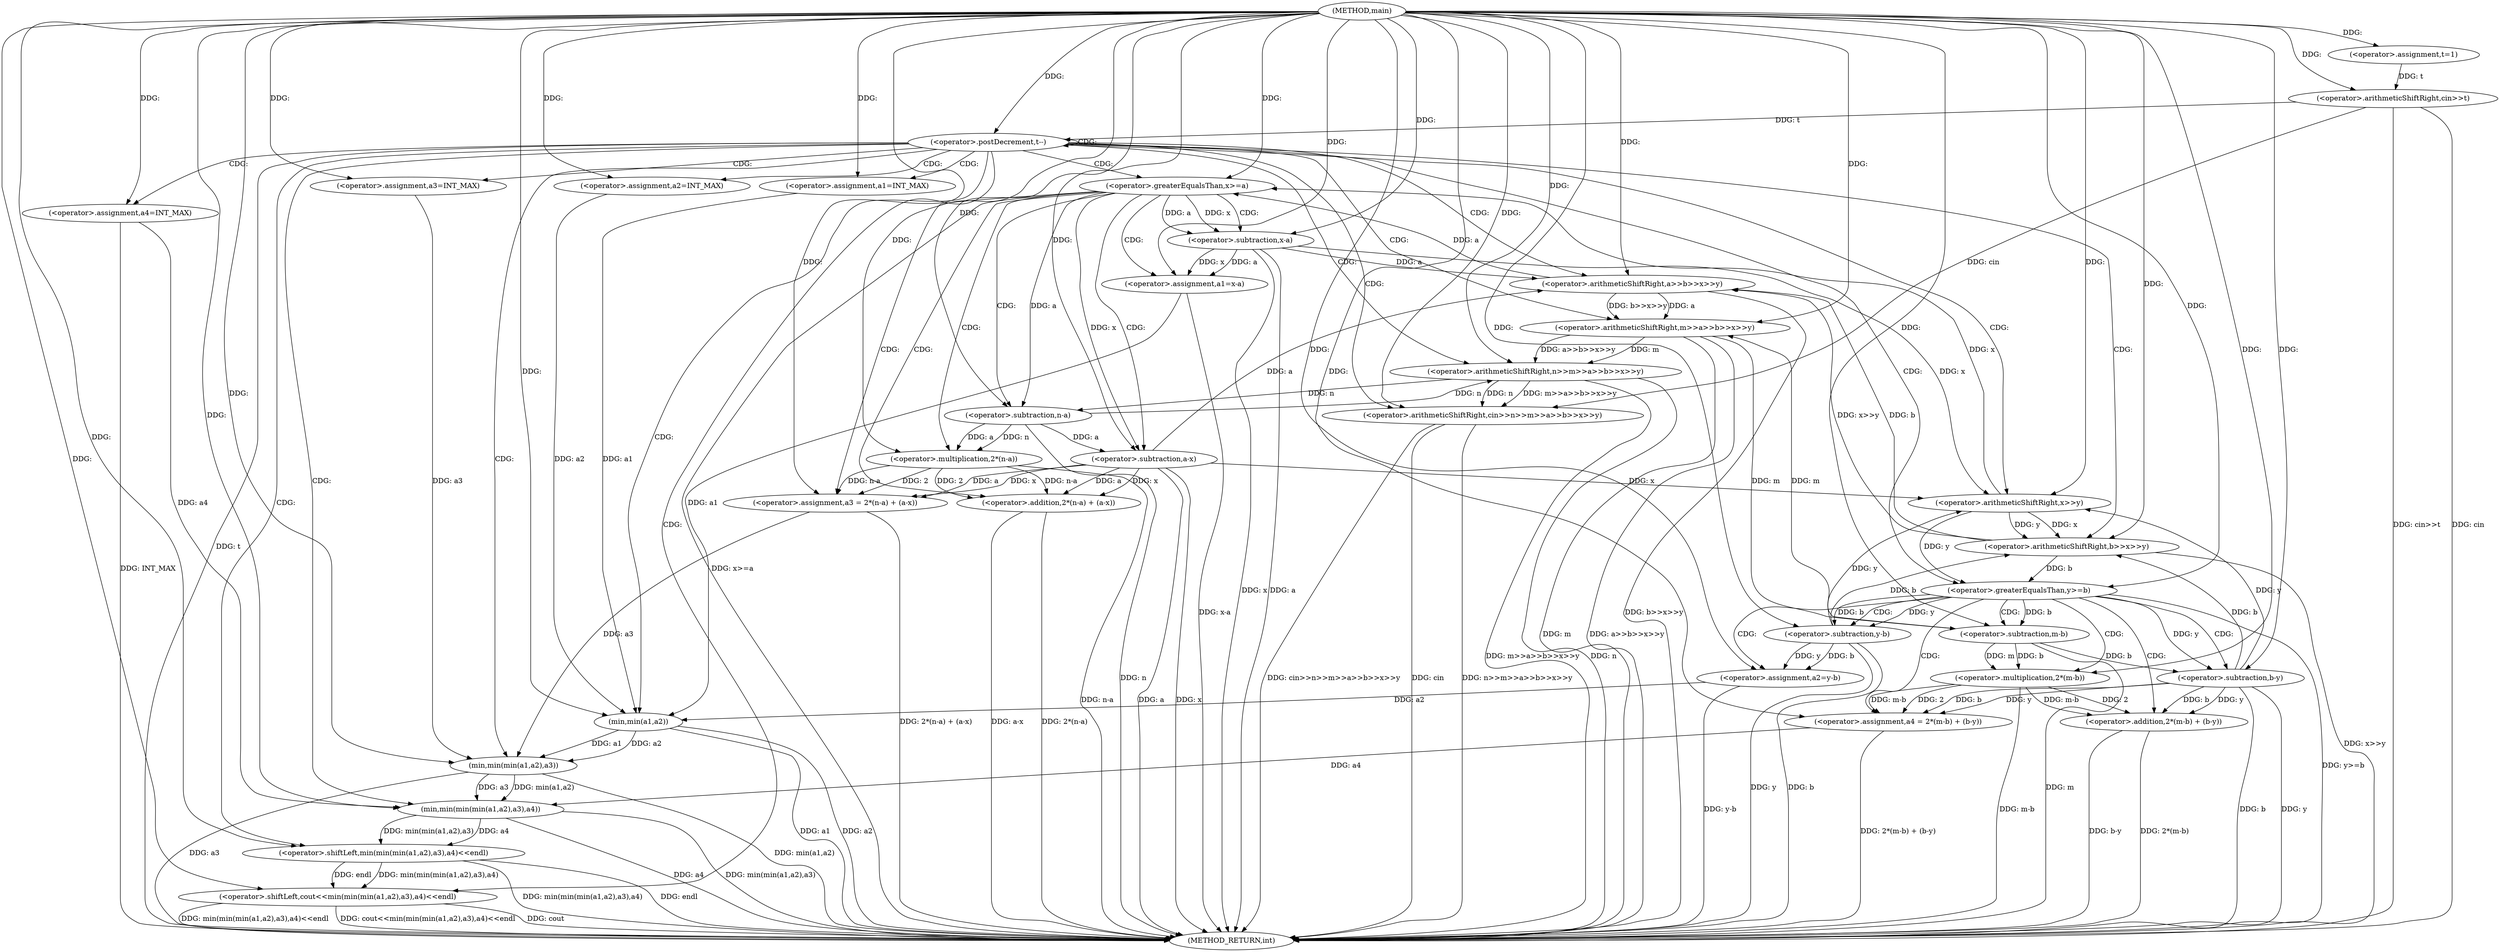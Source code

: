 digraph "main" {  
"1000109" [label = "(METHOD,main)" ]
"1000214" [label = "(METHOD_RETURN,int)" ]
"1000112" [label = "(<operator>.assignment,t=1)" ]
"1000115" [label = "(<operator>.arithmeticShiftRight,cin>>t)" ]
"1000119" [label = "(<operator>.postDecrement,t--)" ]
"1000128" [label = "(<operator>.arithmeticShiftRight,cin>>n>>m>>a>>b>>x>>y)" ]
"1000142" [label = "(<operator>.assignment,a1=INT_MAX)" ]
"1000146" [label = "(<operator>.assignment,a2=INT_MAX)" ]
"1000150" [label = "(<operator>.assignment,a3=INT_MAX)" ]
"1000154" [label = "(<operator>.assignment,a4=INT_MAX)" ]
"1000203" [label = "(<operator>.shiftLeft,cout<<min(min(min(a1,a2),a3),a4)<<endl)" ]
"1000158" [label = "(<operator>.greaterEqualsThan,x>=a)" ]
"1000181" [label = "(<operator>.greaterEqualsThan,y>=b)" ]
"1000130" [label = "(<operator>.arithmeticShiftRight,n>>m>>a>>b>>x>>y)" ]
"1000162" [label = "(<operator>.assignment,a1=x-a)" ]
"1000185" [label = "(<operator>.assignment,a2=y-b)" ]
"1000205" [label = "(<operator>.shiftLeft,min(min(min(a1,a2),a3),a4)<<endl)" ]
"1000132" [label = "(<operator>.arithmeticShiftRight,m>>a>>b>>x>>y)" ]
"1000169" [label = "(<operator>.assignment,a3 = 2*(n-a) + (a-x))" ]
"1000192" [label = "(<operator>.assignment,a4 = 2*(m-b) + (b-y))" ]
"1000206" [label = "(min,min(min(min(a1,a2),a3),a4))" ]
"1000134" [label = "(<operator>.arithmeticShiftRight,a>>b>>x>>y)" ]
"1000164" [label = "(<operator>.subtraction,x-a)" ]
"1000187" [label = "(<operator>.subtraction,y-b)" ]
"1000207" [label = "(min,min(min(a1,a2),a3))" ]
"1000136" [label = "(<operator>.arithmeticShiftRight,b>>x>>y)" ]
"1000171" [label = "(<operator>.addition,2*(n-a) + (a-x))" ]
"1000194" [label = "(<operator>.addition,2*(m-b) + (b-y))" ]
"1000208" [label = "(min,min(a1,a2))" ]
"1000138" [label = "(<operator>.arithmeticShiftRight,x>>y)" ]
"1000172" [label = "(<operator>.multiplication,2*(n-a))" ]
"1000177" [label = "(<operator>.subtraction,a-x)" ]
"1000195" [label = "(<operator>.multiplication,2*(m-b))" ]
"1000200" [label = "(<operator>.subtraction,b-y)" ]
"1000174" [label = "(<operator>.subtraction,n-a)" ]
"1000197" [label = "(<operator>.subtraction,m-b)" ]
  "1000115" -> "1000214"  [ label = "DDG: cin"] 
  "1000115" -> "1000214"  [ label = "DDG: cin>>t"] 
  "1000119" -> "1000214"  [ label = "DDG: t"] 
  "1000128" -> "1000214"  [ label = "DDG: cin"] 
  "1000130" -> "1000214"  [ label = "DDG: n"] 
  "1000132" -> "1000214"  [ label = "DDG: m"] 
  "1000136" -> "1000214"  [ label = "DDG: x>>y"] 
  "1000134" -> "1000214"  [ label = "DDG: b>>x>>y"] 
  "1000132" -> "1000214"  [ label = "DDG: a>>b>>x>>y"] 
  "1000130" -> "1000214"  [ label = "DDG: m>>a>>b>>x>>y"] 
  "1000128" -> "1000214"  [ label = "DDG: n>>m>>a>>b>>x>>y"] 
  "1000128" -> "1000214"  [ label = "DDG: cin>>n>>m>>a>>b>>x>>y"] 
  "1000154" -> "1000214"  [ label = "DDG: INT_MAX"] 
  "1000158" -> "1000214"  [ label = "DDG: x>=a"] 
  "1000174" -> "1000214"  [ label = "DDG: n"] 
  "1000172" -> "1000214"  [ label = "DDG: n-a"] 
  "1000171" -> "1000214"  [ label = "DDG: 2*(n-a)"] 
  "1000177" -> "1000214"  [ label = "DDG: a"] 
  "1000177" -> "1000214"  [ label = "DDG: x"] 
  "1000171" -> "1000214"  [ label = "DDG: a-x"] 
  "1000169" -> "1000214"  [ label = "DDG: 2*(n-a) + (a-x)"] 
  "1000164" -> "1000214"  [ label = "DDG: x"] 
  "1000164" -> "1000214"  [ label = "DDG: a"] 
  "1000162" -> "1000214"  [ label = "DDG: x-a"] 
  "1000181" -> "1000214"  [ label = "DDG: y>=b"] 
  "1000197" -> "1000214"  [ label = "DDG: m"] 
  "1000195" -> "1000214"  [ label = "DDG: m-b"] 
  "1000194" -> "1000214"  [ label = "DDG: 2*(m-b)"] 
  "1000200" -> "1000214"  [ label = "DDG: b"] 
  "1000200" -> "1000214"  [ label = "DDG: y"] 
  "1000194" -> "1000214"  [ label = "DDG: b-y"] 
  "1000192" -> "1000214"  [ label = "DDG: 2*(m-b) + (b-y)"] 
  "1000187" -> "1000214"  [ label = "DDG: y"] 
  "1000187" -> "1000214"  [ label = "DDG: b"] 
  "1000185" -> "1000214"  [ label = "DDG: y-b"] 
  "1000208" -> "1000214"  [ label = "DDG: a1"] 
  "1000208" -> "1000214"  [ label = "DDG: a2"] 
  "1000207" -> "1000214"  [ label = "DDG: min(a1,a2)"] 
  "1000207" -> "1000214"  [ label = "DDG: a3"] 
  "1000206" -> "1000214"  [ label = "DDG: min(min(a1,a2),a3)"] 
  "1000206" -> "1000214"  [ label = "DDG: a4"] 
  "1000205" -> "1000214"  [ label = "DDG: min(min(min(a1,a2),a3),a4)"] 
  "1000203" -> "1000214"  [ label = "DDG: min(min(min(a1,a2),a3),a4)<<endl"] 
  "1000203" -> "1000214"  [ label = "DDG: cout<<min(min(min(a1,a2),a3),a4)<<endl"] 
  "1000205" -> "1000214"  [ label = "DDG: endl"] 
  "1000203" -> "1000214"  [ label = "DDG: cout"] 
  "1000109" -> "1000112"  [ label = "DDG: "] 
  "1000109" -> "1000115"  [ label = "DDG: "] 
  "1000112" -> "1000115"  [ label = "DDG: t"] 
  "1000115" -> "1000119"  [ label = "DDG: t"] 
  "1000109" -> "1000119"  [ label = "DDG: "] 
  "1000109" -> "1000142"  [ label = "DDG: "] 
  "1000109" -> "1000146"  [ label = "DDG: "] 
  "1000109" -> "1000150"  [ label = "DDG: "] 
  "1000109" -> "1000154"  [ label = "DDG: "] 
  "1000115" -> "1000128"  [ label = "DDG: cin"] 
  "1000109" -> "1000128"  [ label = "DDG: "] 
  "1000130" -> "1000128"  [ label = "DDG: m>>a>>b>>x>>y"] 
  "1000130" -> "1000128"  [ label = "DDG: n"] 
  "1000109" -> "1000203"  [ label = "DDG: "] 
  "1000205" -> "1000203"  [ label = "DDG: min(min(min(a1,a2),a3),a4)"] 
  "1000205" -> "1000203"  [ label = "DDG: endl"] 
  "1000174" -> "1000130"  [ label = "DDG: n"] 
  "1000109" -> "1000130"  [ label = "DDG: "] 
  "1000132" -> "1000130"  [ label = "DDG: m"] 
  "1000132" -> "1000130"  [ label = "DDG: a>>b>>x>>y"] 
  "1000138" -> "1000158"  [ label = "DDG: x"] 
  "1000109" -> "1000158"  [ label = "DDG: "] 
  "1000134" -> "1000158"  [ label = "DDG: a"] 
  "1000164" -> "1000162"  [ label = "DDG: x"] 
  "1000164" -> "1000162"  [ label = "DDG: a"] 
  "1000138" -> "1000181"  [ label = "DDG: y"] 
  "1000109" -> "1000181"  [ label = "DDG: "] 
  "1000136" -> "1000181"  [ label = "DDG: b"] 
  "1000187" -> "1000185"  [ label = "DDG: y"] 
  "1000187" -> "1000185"  [ label = "DDG: b"] 
  "1000206" -> "1000205"  [ label = "DDG: min(min(a1,a2),a3)"] 
  "1000206" -> "1000205"  [ label = "DDG: a4"] 
  "1000109" -> "1000205"  [ label = "DDG: "] 
  "1000197" -> "1000132"  [ label = "DDG: m"] 
  "1000109" -> "1000132"  [ label = "DDG: "] 
  "1000134" -> "1000132"  [ label = "DDG: b>>x>>y"] 
  "1000134" -> "1000132"  [ label = "DDG: a"] 
  "1000109" -> "1000162"  [ label = "DDG: "] 
  "1000172" -> "1000169"  [ label = "DDG: n-a"] 
  "1000172" -> "1000169"  [ label = "DDG: 2"] 
  "1000177" -> "1000169"  [ label = "DDG: x"] 
  "1000177" -> "1000169"  [ label = "DDG: a"] 
  "1000109" -> "1000185"  [ label = "DDG: "] 
  "1000200" -> "1000192"  [ label = "DDG: b"] 
  "1000200" -> "1000192"  [ label = "DDG: y"] 
  "1000195" -> "1000192"  [ label = "DDG: m-b"] 
  "1000195" -> "1000192"  [ label = "DDG: 2"] 
  "1000207" -> "1000206"  [ label = "DDG: min(a1,a2)"] 
  "1000207" -> "1000206"  [ label = "DDG: a3"] 
  "1000154" -> "1000206"  [ label = "DDG: a4"] 
  "1000192" -> "1000206"  [ label = "DDG: a4"] 
  "1000109" -> "1000206"  [ label = "DDG: "] 
  "1000177" -> "1000134"  [ label = "DDG: a"] 
  "1000164" -> "1000134"  [ label = "DDG: a"] 
  "1000109" -> "1000134"  [ label = "DDG: "] 
  "1000136" -> "1000134"  [ label = "DDG: b"] 
  "1000136" -> "1000134"  [ label = "DDG: x>>y"] 
  "1000158" -> "1000164"  [ label = "DDG: x"] 
  "1000109" -> "1000164"  [ label = "DDG: "] 
  "1000158" -> "1000164"  [ label = "DDG: a"] 
  "1000109" -> "1000169"  [ label = "DDG: "] 
  "1000181" -> "1000187"  [ label = "DDG: y"] 
  "1000109" -> "1000187"  [ label = "DDG: "] 
  "1000181" -> "1000187"  [ label = "DDG: b"] 
  "1000109" -> "1000192"  [ label = "DDG: "] 
  "1000208" -> "1000207"  [ label = "DDG: a1"] 
  "1000208" -> "1000207"  [ label = "DDG: a2"] 
  "1000150" -> "1000207"  [ label = "DDG: a3"] 
  "1000169" -> "1000207"  [ label = "DDG: a3"] 
  "1000109" -> "1000207"  [ label = "DDG: "] 
  "1000200" -> "1000136"  [ label = "DDG: b"] 
  "1000187" -> "1000136"  [ label = "DDG: b"] 
  "1000109" -> "1000136"  [ label = "DDG: "] 
  "1000138" -> "1000136"  [ label = "DDG: x"] 
  "1000138" -> "1000136"  [ label = "DDG: y"] 
  "1000172" -> "1000171"  [ label = "DDG: n-a"] 
  "1000172" -> "1000171"  [ label = "DDG: 2"] 
  "1000177" -> "1000171"  [ label = "DDG: x"] 
  "1000177" -> "1000171"  [ label = "DDG: a"] 
  "1000195" -> "1000194"  [ label = "DDG: m-b"] 
  "1000195" -> "1000194"  [ label = "DDG: 2"] 
  "1000200" -> "1000194"  [ label = "DDG: b"] 
  "1000200" -> "1000194"  [ label = "DDG: y"] 
  "1000142" -> "1000208"  [ label = "DDG: a1"] 
  "1000162" -> "1000208"  [ label = "DDG: a1"] 
  "1000109" -> "1000208"  [ label = "DDG: "] 
  "1000146" -> "1000208"  [ label = "DDG: a2"] 
  "1000185" -> "1000208"  [ label = "DDG: a2"] 
  "1000177" -> "1000138"  [ label = "DDG: x"] 
  "1000164" -> "1000138"  [ label = "DDG: x"] 
  "1000109" -> "1000138"  [ label = "DDG: "] 
  "1000200" -> "1000138"  [ label = "DDG: y"] 
  "1000187" -> "1000138"  [ label = "DDG: y"] 
  "1000109" -> "1000172"  [ label = "DDG: "] 
  "1000174" -> "1000172"  [ label = "DDG: a"] 
  "1000174" -> "1000172"  [ label = "DDG: n"] 
  "1000174" -> "1000177"  [ label = "DDG: a"] 
  "1000109" -> "1000177"  [ label = "DDG: "] 
  "1000158" -> "1000177"  [ label = "DDG: x"] 
  "1000109" -> "1000195"  [ label = "DDG: "] 
  "1000197" -> "1000195"  [ label = "DDG: b"] 
  "1000197" -> "1000195"  [ label = "DDG: m"] 
  "1000197" -> "1000200"  [ label = "DDG: b"] 
  "1000109" -> "1000200"  [ label = "DDG: "] 
  "1000181" -> "1000200"  [ label = "DDG: y"] 
  "1000130" -> "1000174"  [ label = "DDG: n"] 
  "1000109" -> "1000174"  [ label = "DDG: "] 
  "1000158" -> "1000174"  [ label = "DDG: a"] 
  "1000132" -> "1000197"  [ label = "DDG: m"] 
  "1000109" -> "1000197"  [ label = "DDG: "] 
  "1000181" -> "1000197"  [ label = "DDG: b"] 
  "1000119" -> "1000142"  [ label = "CDG: "] 
  "1000119" -> "1000128"  [ label = "CDG: "] 
  "1000119" -> "1000208"  [ label = "CDG: "] 
  "1000119" -> "1000119"  [ label = "CDG: "] 
  "1000119" -> "1000150"  [ label = "CDG: "] 
  "1000119" -> "1000136"  [ label = "CDG: "] 
  "1000119" -> "1000207"  [ label = "CDG: "] 
  "1000119" -> "1000206"  [ label = "CDG: "] 
  "1000119" -> "1000203"  [ label = "CDG: "] 
  "1000119" -> "1000205"  [ label = "CDG: "] 
  "1000119" -> "1000158"  [ label = "CDG: "] 
  "1000119" -> "1000132"  [ label = "CDG: "] 
  "1000119" -> "1000154"  [ label = "CDG: "] 
  "1000119" -> "1000130"  [ label = "CDG: "] 
  "1000119" -> "1000146"  [ label = "CDG: "] 
  "1000119" -> "1000138"  [ label = "CDG: "] 
  "1000119" -> "1000181"  [ label = "CDG: "] 
  "1000119" -> "1000134"  [ label = "CDG: "] 
  "1000158" -> "1000164"  [ label = "CDG: "] 
  "1000158" -> "1000174"  [ label = "CDG: "] 
  "1000158" -> "1000172"  [ label = "CDG: "] 
  "1000158" -> "1000169"  [ label = "CDG: "] 
  "1000158" -> "1000171"  [ label = "CDG: "] 
  "1000158" -> "1000177"  [ label = "CDG: "] 
  "1000158" -> "1000162"  [ label = "CDG: "] 
  "1000181" -> "1000200"  [ label = "CDG: "] 
  "1000181" -> "1000195"  [ label = "CDG: "] 
  "1000181" -> "1000197"  [ label = "CDG: "] 
  "1000181" -> "1000194"  [ label = "CDG: "] 
  "1000181" -> "1000192"  [ label = "CDG: "] 
  "1000181" -> "1000187"  [ label = "CDG: "] 
  "1000181" -> "1000185"  [ label = "CDG: "] 
}

